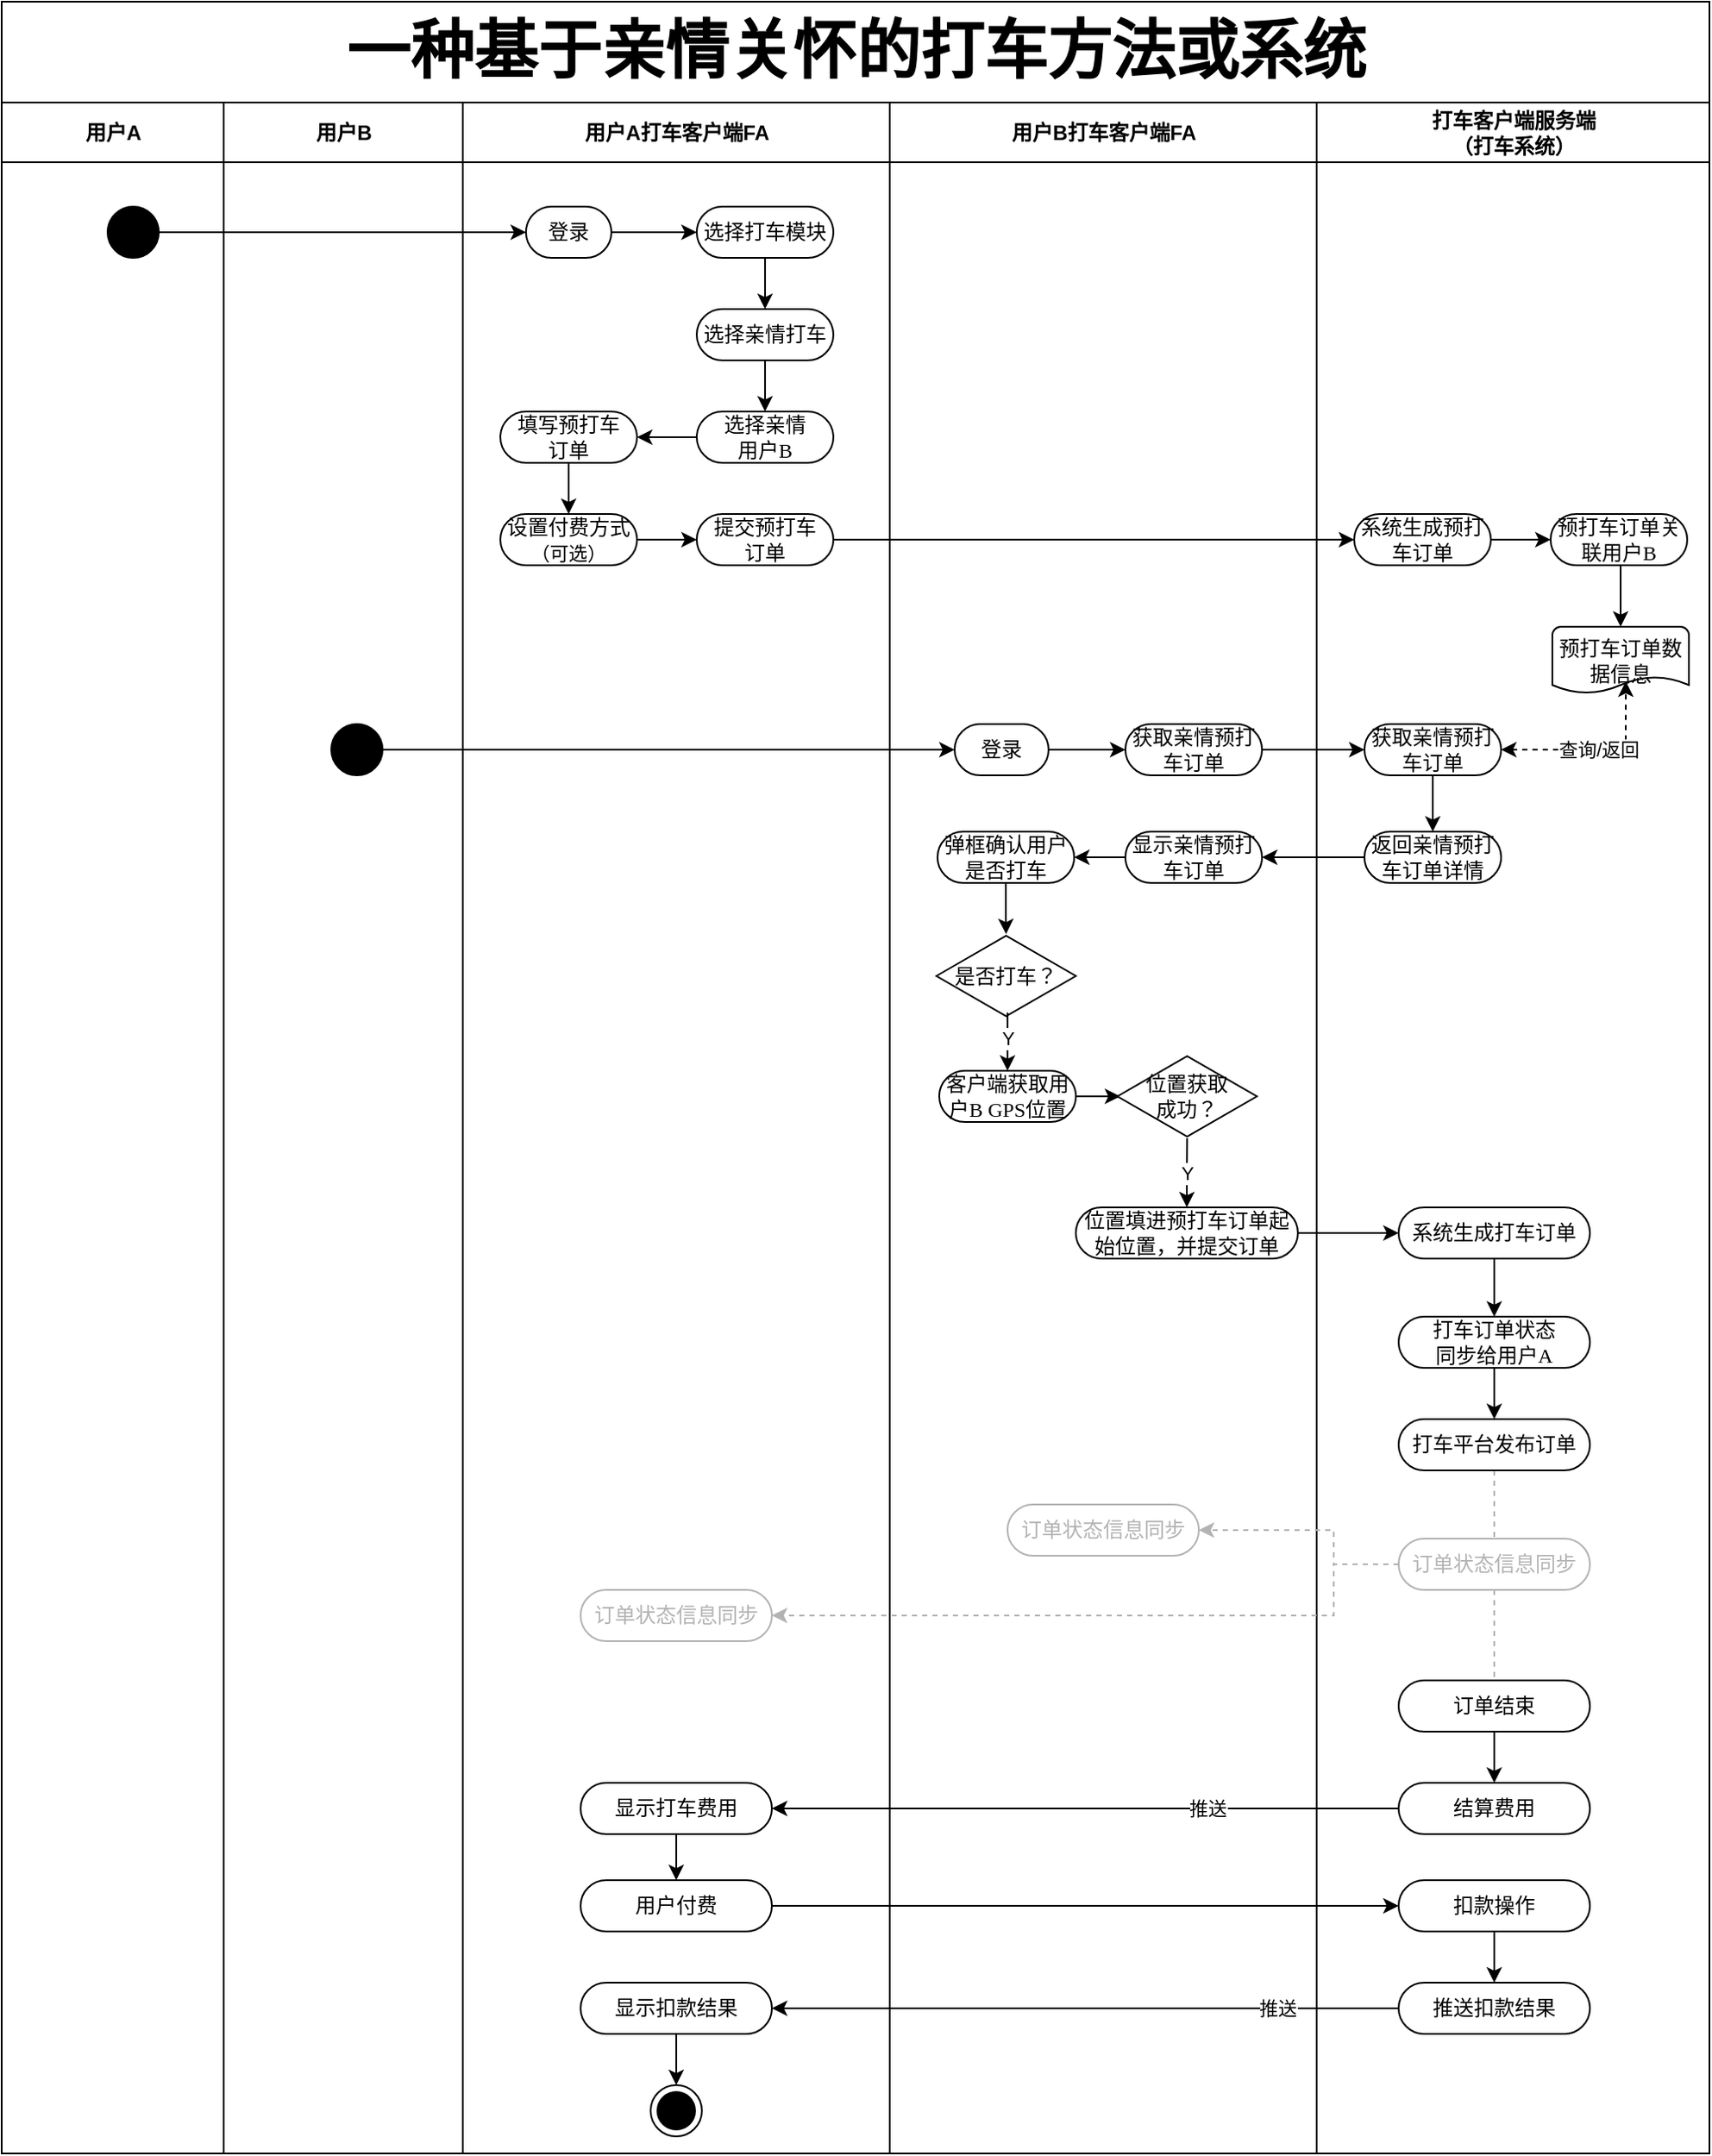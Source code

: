 <mxfile version="13.0.8" type="github">
  <diagram name="Page-1" id="0783ab3e-0a74-02c8-0abd-f7b4e66b4bec">
    <mxGraphModel dx="1422" dy="1845" grid="1" gridSize="10" guides="1" tooltips="1" connect="1" arrows="1" fold="1" page="1" pageScale="1" pageWidth="850" pageHeight="1100" background="#ffffff" math="0" shadow="0">
      <root>
        <mxCell id="0" />
        <mxCell id="1" parent="0" />
        <mxCell id="1c1d494c118603dd-1" value="&lt;p style=&quot;margin-top: 0pt ; margin-bottom: 0pt ; direction: ltr ; unicode-bidi: embed ; vertical-align: baseline&quot;&gt;&lt;span style=&quot;font-size: 28pt&quot;&gt;一种基于&lt;/span&gt;&lt;span style=&quot;font-size: 28pt&quot;&gt;亲情关怀的打车方法或系统&lt;/span&gt;&lt;/p&gt;" style="swimlane;html=1;childLayout=stackLayout;startSize=59;rounded=0;shadow=0;comic=0;labelBackgroundColor=none;strokeWidth=1;fontFamily=Verdana;fontSize=12;align=center;strokeColor=#000000;" parent="1" vertex="1">
          <mxGeometry x="130" y="-60" width="1000" height="1260" as="geometry" />
        </mxCell>
        <mxCell id="1c1d494c118603dd-2" value="用户A" style="swimlane;html=1;startSize=35;strokeColor=#000000;" parent="1c1d494c118603dd-1" vertex="1">
          <mxGeometry y="59" width="130" height="1201" as="geometry" />
        </mxCell>
        <mxCell id="e-g7_cAdsuxnDCvxI7_F-93" value="" style="ellipse;whiteSpace=wrap;html=1;rounded=0;shadow=0;comic=0;labelBackgroundColor=none;strokeWidth=1;fillColor=#000000;fontFamily=Verdana;fontSize=12;align=center;" parent="1c1d494c118603dd-2" vertex="1">
          <mxGeometry x="62" y="61" width="30" height="30" as="geometry" />
        </mxCell>
        <mxCell id="e-g7_cAdsuxnDCvxI7_F-83" value="用户B" style="swimlane;html=1;startSize=35;" parent="1c1d494c118603dd-1" vertex="1">
          <mxGeometry x="130" y="59" width="140" height="1201" as="geometry" />
        </mxCell>
        <mxCell id="e-g7_cAdsuxnDCvxI7_F-152" value="" style="ellipse;whiteSpace=wrap;html=1;rounded=0;shadow=0;comic=0;labelBackgroundColor=none;strokeWidth=1;fillColor=#000000;fontFamily=Verdana;fontSize=12;align=center;" parent="e-g7_cAdsuxnDCvxI7_F-83" vertex="1">
          <mxGeometry x="63" y="364" width="30" height="30" as="geometry" />
        </mxCell>
        <mxCell id="1c1d494c118603dd-4" value="用户A打车客户端FA" style="swimlane;html=1;startSize=35;strokeColor=#000000;" parent="1c1d494c118603dd-1" vertex="1">
          <mxGeometry x="270" y="59" width="250" height="1201" as="geometry" />
        </mxCell>
        <mxCell id="e-g7_cAdsuxnDCvxI7_F-108" style="edgeStyle=orthogonalEdgeStyle;rounded=0;orthogonalLoop=1;jettySize=auto;html=1;exitX=1;exitY=0.5;exitDx=0;exitDy=0;entryX=0;entryY=0.5;entryDx=0;entryDy=0;" parent="1c1d494c118603dd-4" source="e-g7_cAdsuxnDCvxI7_F-94" target="e-g7_cAdsuxnDCvxI7_F-105" edge="1">
          <mxGeometry relative="1" as="geometry" />
        </mxCell>
        <mxCell id="e-g7_cAdsuxnDCvxI7_F-94" value="登录" style="rounded=1;whiteSpace=wrap;html=1;shadow=0;comic=0;labelBackgroundColor=none;strokeWidth=1;fontFamily=Verdana;fontSize=12;align=center;arcSize=50;" parent="1c1d494c118603dd-4" vertex="1">
          <mxGeometry x="37" y="61" width="50" height="30" as="geometry" />
        </mxCell>
        <mxCell id="e-g7_cAdsuxnDCvxI7_F-115" style="edgeStyle=orthogonalEdgeStyle;rounded=0;orthogonalLoop=1;jettySize=auto;html=1;exitX=0.5;exitY=1;exitDx=0;exitDy=0;entryX=0.5;entryY=0;entryDx=0;entryDy=0;" parent="1c1d494c118603dd-4" source="e-g7_cAdsuxnDCvxI7_F-111" target="e-g7_cAdsuxnDCvxI7_F-114" edge="1">
          <mxGeometry relative="1" as="geometry" />
        </mxCell>
        <mxCell id="e-g7_cAdsuxnDCvxI7_F-111" value="填写预打车&lt;br&gt;订单" style="rounded=1;whiteSpace=wrap;html=1;shadow=0;comic=0;labelBackgroundColor=none;strokeWidth=1;fontFamily=Verdana;fontSize=12;align=center;arcSize=50;" parent="1c1d494c118603dd-4" vertex="1">
          <mxGeometry x="22" y="181" width="80" height="30" as="geometry" />
        </mxCell>
        <mxCell id="e-g7_cAdsuxnDCvxI7_F-113" style="edgeStyle=orthogonalEdgeStyle;rounded=0;orthogonalLoop=1;jettySize=auto;html=1;exitX=0.5;exitY=1;exitDx=0;exitDy=0;entryX=0.5;entryY=0;entryDx=0;entryDy=0;" parent="1c1d494c118603dd-4" source="e-g7_cAdsuxnDCvxI7_F-106" target="e-g7_cAdsuxnDCvxI7_F-110" edge="1">
          <mxGeometry relative="1" as="geometry" />
        </mxCell>
        <mxCell id="e-g7_cAdsuxnDCvxI7_F-117" style="edgeStyle=orthogonalEdgeStyle;rounded=0;orthogonalLoop=1;jettySize=auto;html=1;exitX=1;exitY=0.5;exitDx=0;exitDy=0;entryX=0;entryY=0.5;entryDx=0;entryDy=0;" parent="1c1d494c118603dd-4" source="e-g7_cAdsuxnDCvxI7_F-114" target="e-g7_cAdsuxnDCvxI7_F-116" edge="1">
          <mxGeometry relative="1" as="geometry" />
        </mxCell>
        <mxCell id="e-g7_cAdsuxnDCvxI7_F-114" value="设置付费方式&lt;br&gt;&lt;font style=&quot;font-size: 11px&quot;&gt;（可选）&lt;/font&gt;" style="rounded=1;whiteSpace=wrap;html=1;shadow=0;comic=0;labelBackgroundColor=none;strokeWidth=1;fontFamily=Verdana;fontSize=12;align=center;arcSize=50;" parent="1c1d494c118603dd-4" vertex="1">
          <mxGeometry x="22" y="241" width="80" height="30" as="geometry" />
        </mxCell>
        <mxCell id="Bgr_48gp0_9wdKEWGUdH-18" style="edgeStyle=orthogonalEdgeStyle;rounded=0;orthogonalLoop=1;jettySize=auto;html=1;exitX=0.5;exitY=1;exitDx=0;exitDy=0;entryX=0.5;entryY=0;entryDx=0;entryDy=0;endArrow=classic;endFill=1;strokeColor=#000000;fontColor=#B3B3B3;" edge="1" parent="1c1d494c118603dd-4" source="Bgr_48gp0_9wdKEWGUdH-4" target="Bgr_48gp0_9wdKEWGUdH-17">
          <mxGeometry relative="1" as="geometry" />
        </mxCell>
        <mxCell id="Bgr_48gp0_9wdKEWGUdH-4" value="显示打车费用" style="rounded=1;whiteSpace=wrap;html=1;shadow=0;comic=0;labelBackgroundColor=none;strokeWidth=1;fontFamily=Verdana;fontSize=12;align=center;arcSize=50;" vertex="1" parent="1c1d494c118603dd-4">
          <mxGeometry x="69" y="984" width="112" height="30" as="geometry" />
        </mxCell>
        <mxCell id="Bgr_48gp0_9wdKEWGUdH-8" value="订单状态信息同步" style="rounded=1;whiteSpace=wrap;html=1;shadow=0;comic=0;labelBackgroundColor=none;strokeWidth=1;fontFamily=Verdana;fontSize=12;align=center;arcSize=50;strokeColor=#B3B3B3;fontColor=#B3B3B3;" vertex="1" parent="1c1d494c118603dd-4">
          <mxGeometry x="69" y="871" width="112" height="30" as="geometry" />
        </mxCell>
        <mxCell id="Bgr_48gp0_9wdKEWGUdH-17" value="用户付费" style="rounded=1;whiteSpace=wrap;html=1;shadow=0;comic=0;labelBackgroundColor=none;strokeWidth=1;fontFamily=Verdana;fontSize=12;align=center;arcSize=50;" vertex="1" parent="1c1d494c118603dd-4">
          <mxGeometry x="69" y="1041" width="112" height="30" as="geometry" />
        </mxCell>
        <mxCell id="Bgr_48gp0_9wdKEWGUdH-21" style="edgeStyle=orthogonalEdgeStyle;rounded=0;orthogonalLoop=1;jettySize=auto;html=1;exitX=0.5;exitY=1;exitDx=0;exitDy=0;endArrow=classic;endFill=1;strokeColor=#000000;fontColor=#B3B3B3;" edge="1" parent="1c1d494c118603dd-4" source="Bgr_48gp0_9wdKEWGUdH-20" target="e-g7_cAdsuxnDCvxI7_F-230">
          <mxGeometry relative="1" as="geometry" />
        </mxCell>
        <mxCell id="Bgr_48gp0_9wdKEWGUdH-20" value="显示扣款结果" style="rounded=1;whiteSpace=wrap;html=1;shadow=0;comic=0;labelBackgroundColor=none;strokeWidth=1;fontFamily=Verdana;fontSize=12;align=center;arcSize=50;" vertex="1" parent="1c1d494c118603dd-4">
          <mxGeometry x="69" y="1101" width="112" height="30" as="geometry" />
        </mxCell>
        <mxCell id="e-g7_cAdsuxnDCvxI7_F-230" value="" style="ellipse;html=1;shape=endState;fillColor=#000000;strokeColor=#000000;fontColor=#000000;" parent="1c1d494c118603dd-4" vertex="1">
          <mxGeometry x="110" y="1161" width="30" height="30" as="geometry" />
        </mxCell>
        <mxCell id="e-g7_cAdsuxnDCvxI7_F-106" value="选择亲情打车" style="rounded=1;whiteSpace=wrap;html=1;shadow=0;comic=0;labelBackgroundColor=none;strokeWidth=1;fontFamily=Verdana;fontSize=12;align=center;arcSize=50;" parent="1c1d494c118603dd-4" vertex="1">
          <mxGeometry x="137" y="121" width="80" height="30" as="geometry" />
        </mxCell>
        <mxCell id="e-g7_cAdsuxnDCvxI7_F-109" style="edgeStyle=orthogonalEdgeStyle;rounded=0;orthogonalLoop=1;jettySize=auto;html=1;exitX=0.5;exitY=1;exitDx=0;exitDy=0;entryX=0.5;entryY=0;entryDx=0;entryDy=0;" parent="1c1d494c118603dd-4" source="e-g7_cAdsuxnDCvxI7_F-105" target="e-g7_cAdsuxnDCvxI7_F-106" edge="1">
          <mxGeometry relative="1" as="geometry" />
        </mxCell>
        <mxCell id="e-g7_cAdsuxnDCvxI7_F-105" value="选择打车模块" style="rounded=1;whiteSpace=wrap;html=1;shadow=0;comic=0;labelBackgroundColor=none;strokeWidth=1;fontFamily=Verdana;fontSize=12;align=center;arcSize=50;" parent="1c1d494c118603dd-4" vertex="1">
          <mxGeometry x="137" y="61" width="80" height="30" as="geometry" />
        </mxCell>
        <mxCell id="e-g7_cAdsuxnDCvxI7_F-112" style="edgeStyle=orthogonalEdgeStyle;rounded=0;orthogonalLoop=1;jettySize=auto;html=1;exitX=0;exitY=0.5;exitDx=0;exitDy=0;entryX=1;entryY=0.5;entryDx=0;entryDy=0;" parent="1c1d494c118603dd-4" source="e-g7_cAdsuxnDCvxI7_F-110" target="e-g7_cAdsuxnDCvxI7_F-111" edge="1">
          <mxGeometry relative="1" as="geometry" />
        </mxCell>
        <mxCell id="e-g7_cAdsuxnDCvxI7_F-110" value="选择亲情&lt;br&gt;用户B" style="rounded=1;whiteSpace=wrap;html=1;shadow=0;comic=0;labelBackgroundColor=none;strokeWidth=1;fontFamily=Verdana;fontSize=12;align=center;arcSize=50;" parent="1c1d494c118603dd-4" vertex="1">
          <mxGeometry x="137" y="181" width="80" height="30" as="geometry" />
        </mxCell>
        <mxCell id="e-g7_cAdsuxnDCvxI7_F-116" value="提交预打车&lt;br&gt;订单" style="rounded=1;whiteSpace=wrap;html=1;shadow=0;comic=0;labelBackgroundColor=none;strokeWidth=1;fontFamily=Verdana;fontSize=12;align=center;arcSize=50;" parent="1c1d494c118603dd-4" vertex="1">
          <mxGeometry x="137" y="241" width="80" height="30" as="geometry" />
        </mxCell>
        <mxCell id="e-g7_cAdsuxnDCvxI7_F-95" style="edgeStyle=orthogonalEdgeStyle;rounded=0;orthogonalLoop=1;jettySize=auto;html=1;exitX=1;exitY=0.5;exitDx=0;exitDy=0;entryX=0;entryY=0.5;entryDx=0;entryDy=0;" parent="1c1d494c118603dd-1" source="e-g7_cAdsuxnDCvxI7_F-93" target="e-g7_cAdsuxnDCvxI7_F-94" edge="1">
          <mxGeometry relative="1" as="geometry" />
        </mxCell>
        <mxCell id="e-g7_cAdsuxnDCvxI7_F-119" style="edgeStyle=orthogonalEdgeStyle;rounded=0;orthogonalLoop=1;jettySize=auto;html=1;exitX=1;exitY=0.5;exitDx=0;exitDy=0;entryX=0;entryY=0.5;entryDx=0;entryDy=0;" parent="1c1d494c118603dd-1" source="e-g7_cAdsuxnDCvxI7_F-116" target="e-g7_cAdsuxnDCvxI7_F-118" edge="1">
          <mxGeometry relative="1" as="geometry" />
        </mxCell>
        <mxCell id="e-g7_cAdsuxnDCvxI7_F-64" value="用户B打车客户端FA" style="swimlane;html=1;startSize=35;" parent="1c1d494c118603dd-1" vertex="1">
          <mxGeometry x="520" y="59" width="250" height="1201" as="geometry" />
        </mxCell>
        <mxCell id="e-g7_cAdsuxnDCvxI7_F-179" style="edgeStyle=orthogonalEdgeStyle;rounded=0;orthogonalLoop=1;jettySize=auto;html=1;exitX=1;exitY=0.5;exitDx=0;exitDy=0;strokeColor=#000000;fontColor=#000000;" parent="e-g7_cAdsuxnDCvxI7_F-64" source="e-g7_cAdsuxnDCvxI7_F-153" target="e-g7_cAdsuxnDCvxI7_F-178" edge="1">
          <mxGeometry relative="1" as="geometry" />
        </mxCell>
        <mxCell id="e-g7_cAdsuxnDCvxI7_F-153" value="登录" style="rounded=1;whiteSpace=wrap;html=1;shadow=0;comic=0;labelBackgroundColor=none;strokeWidth=1;fontFamily=Verdana;fontSize=12;align=center;arcSize=50;" parent="e-g7_cAdsuxnDCvxI7_F-64" vertex="1">
          <mxGeometry x="38" y="364" width="55" height="30" as="geometry" />
        </mxCell>
        <mxCell id="e-g7_cAdsuxnDCvxI7_F-204" style="edgeStyle=orthogonalEdgeStyle;rounded=0;orthogonalLoop=1;jettySize=auto;html=1;exitX=0.5;exitY=1;exitDx=0;exitDy=0;startArrow=none;startFill=0;strokeColor=#000000;fontColor=#000000;" parent="e-g7_cAdsuxnDCvxI7_F-64" source="e-g7_cAdsuxnDCvxI7_F-202" target="e-g7_cAdsuxnDCvxI7_F-203" edge="1">
          <mxGeometry relative="1" as="geometry" />
        </mxCell>
        <mxCell id="e-g7_cAdsuxnDCvxI7_F-202" value="弹框确认用户是否打车" style="rounded=1;whiteSpace=wrap;html=1;shadow=0;comic=0;labelBackgroundColor=none;strokeWidth=1;fontFamily=Verdana;fontSize=12;align=center;arcSize=50;" parent="e-g7_cAdsuxnDCvxI7_F-64" vertex="1">
          <mxGeometry x="28" y="427" width="80" height="30" as="geometry" />
        </mxCell>
        <mxCell id="e-g7_cAdsuxnDCvxI7_F-203" value="是否打车？" style="html=1;whiteSpace=wrap;aspect=fixed;shape=isoRectangle;strokeColor=#000000;strokeWidth=1;fontColor=#000000;" parent="e-g7_cAdsuxnDCvxI7_F-64" vertex="1">
          <mxGeometry x="27.33" y="487" width="81.67" height="49" as="geometry" />
        </mxCell>
        <mxCell id="e-g7_cAdsuxnDCvxI7_F-209" style="edgeStyle=orthogonalEdgeStyle;rounded=0;orthogonalLoop=1;jettySize=auto;html=1;exitX=0.5;exitY=0;exitDx=0;exitDy=0;entryX=0.51;entryY=0.939;entryDx=0;entryDy=0;entryPerimeter=0;startArrow=classic;startFill=1;strokeColor=#000000;fontColor=#000000;endArrow=none;endFill=0;" parent="e-g7_cAdsuxnDCvxI7_F-64" source="e-g7_cAdsuxnDCvxI7_F-208" target="e-g7_cAdsuxnDCvxI7_F-203" edge="1">
          <mxGeometry relative="1" as="geometry" />
        </mxCell>
        <mxCell id="e-g7_cAdsuxnDCvxI7_F-211" value="Y" style="edgeLabel;html=1;align=center;verticalAlign=middle;resizable=0;points=[];fontColor=#000000;" parent="e-g7_cAdsuxnDCvxI7_F-209" vertex="1" connectable="0">
          <mxGeometry x="0.118" relative="1" as="geometry">
            <mxPoint as="offset" />
          </mxGeometry>
        </mxCell>
        <mxCell id="e-g7_cAdsuxnDCvxI7_F-214" style="edgeStyle=orthogonalEdgeStyle;rounded=0;orthogonalLoop=1;jettySize=auto;html=1;exitX=1;exitY=0.5;exitDx=0;exitDy=0;entryX=0.02;entryY=0.5;entryDx=0;entryDy=0;startArrow=none;startFill=0;endArrow=classic;endFill=1;strokeColor=#000000;fontColor=#000000;entryPerimeter=0;" parent="e-g7_cAdsuxnDCvxI7_F-64" source="e-g7_cAdsuxnDCvxI7_F-208" target="e-g7_cAdsuxnDCvxI7_F-217" edge="1">
          <mxGeometry relative="1" as="geometry">
            <mxPoint x="138" y="582" as="targetPoint" />
          </mxGeometry>
        </mxCell>
        <mxCell id="e-g7_cAdsuxnDCvxI7_F-208" value="客户端获取用户B GPS位置" style="rounded=1;whiteSpace=wrap;html=1;shadow=0;comic=0;labelBackgroundColor=none;strokeWidth=1;fontFamily=Verdana;fontSize=12;align=center;arcSize=50;" parent="e-g7_cAdsuxnDCvxI7_F-64" vertex="1">
          <mxGeometry x="29" y="567" width="80" height="30" as="geometry" />
        </mxCell>
        <mxCell id="Bgr_48gp0_9wdKEWGUdH-9" value="订单状态信息同步" style="rounded=1;whiteSpace=wrap;html=1;shadow=0;comic=0;labelBackgroundColor=none;strokeWidth=1;fontFamily=Verdana;fontSize=12;align=center;arcSize=50;strokeColor=#B3B3B3;fontColor=#B3B3B3;" vertex="1" parent="e-g7_cAdsuxnDCvxI7_F-64">
          <mxGeometry x="69" y="821" width="112" height="30" as="geometry" />
        </mxCell>
        <mxCell id="e-g7_cAdsuxnDCvxI7_F-178" value="获取亲情预打车订单" style="rounded=1;whiteSpace=wrap;html=1;shadow=0;comic=0;labelBackgroundColor=none;strokeWidth=1;fontFamily=Verdana;fontSize=12;align=center;arcSize=50;" parent="e-g7_cAdsuxnDCvxI7_F-64" vertex="1">
          <mxGeometry x="138" y="364" width="80" height="30" as="geometry" />
        </mxCell>
        <mxCell id="e-g7_cAdsuxnDCvxI7_F-206" style="edgeStyle=orthogonalEdgeStyle;rounded=0;orthogonalLoop=1;jettySize=auto;html=1;exitX=0;exitY=0.5;exitDx=0;exitDy=0;entryX=1;entryY=0.5;entryDx=0;entryDy=0;startArrow=none;startFill=0;strokeColor=#000000;fontColor=#000000;" parent="e-g7_cAdsuxnDCvxI7_F-64" source="e-g7_cAdsuxnDCvxI7_F-200" target="e-g7_cAdsuxnDCvxI7_F-202" edge="1">
          <mxGeometry relative="1" as="geometry" />
        </mxCell>
        <mxCell id="e-g7_cAdsuxnDCvxI7_F-200" value="显示亲情预打车订单" style="rounded=1;whiteSpace=wrap;html=1;shadow=0;comic=0;labelBackgroundColor=none;strokeWidth=1;fontFamily=Verdana;fontSize=12;align=center;arcSize=50;" parent="e-g7_cAdsuxnDCvxI7_F-64" vertex="1">
          <mxGeometry x="138" y="427" width="80" height="30" as="geometry" />
        </mxCell>
        <mxCell id="e-g7_cAdsuxnDCvxI7_F-217" value="位置获取&lt;br&gt;成功？" style="html=1;whiteSpace=wrap;aspect=fixed;shape=isoRectangle;strokeColor=#000000;strokeWidth=1;fontColor=#000000;" parent="e-g7_cAdsuxnDCvxI7_F-64" vertex="1">
          <mxGeometry x="133.33" y="557.5" width="81.67" height="49" as="geometry" />
        </mxCell>
        <mxCell id="e-g7_cAdsuxnDCvxI7_F-219" value="Y" style="edgeStyle=orthogonalEdgeStyle;rounded=0;orthogonalLoop=1;jettySize=auto;html=1;exitX=0.5;exitY=0;exitDx=0;exitDy=0;startArrow=classic;startFill=1;endArrow=none;endFill=0;strokeColor=#000000;fontColor=#000000;" parent="e-g7_cAdsuxnDCvxI7_F-64" source="e-g7_cAdsuxnDCvxI7_F-218" target="e-g7_cAdsuxnDCvxI7_F-217" edge="1">
          <mxGeometry relative="1" as="geometry" />
        </mxCell>
        <mxCell id="e-g7_cAdsuxnDCvxI7_F-218" value="位置填进预打车订单起始位置，并提交订单" style="rounded=1;whiteSpace=wrap;html=1;shadow=0;comic=0;labelBackgroundColor=none;strokeWidth=1;fontFamily=Verdana;fontSize=12;align=center;arcSize=50;" parent="e-g7_cAdsuxnDCvxI7_F-64" vertex="1">
          <mxGeometry x="109" y="647" width="130" height="30" as="geometry" />
        </mxCell>
        <mxCell id="e-g7_cAdsuxnDCvxI7_F-156" style="edgeStyle=orthogonalEdgeStyle;rounded=0;orthogonalLoop=1;jettySize=auto;html=1;exitX=1;exitY=0.5;exitDx=0;exitDy=0;strokeColor=#000000;fontColor=#000000;" parent="1c1d494c118603dd-1" source="e-g7_cAdsuxnDCvxI7_F-152" target="e-g7_cAdsuxnDCvxI7_F-153" edge="1">
          <mxGeometry relative="1" as="geometry" />
        </mxCell>
        <mxCell id="e-g7_cAdsuxnDCvxI7_F-185" style="edgeStyle=orthogonalEdgeStyle;rounded=0;orthogonalLoop=1;jettySize=auto;html=1;exitX=1;exitY=0.5;exitDx=0;exitDy=0;strokeColor=#000000;fontColor=#000000;" parent="1c1d494c118603dd-1" source="e-g7_cAdsuxnDCvxI7_F-178" target="e-g7_cAdsuxnDCvxI7_F-184" edge="1">
          <mxGeometry relative="1" as="geometry" />
        </mxCell>
        <mxCell id="e-g7_cAdsuxnDCvxI7_F-201" style="edgeStyle=orthogonalEdgeStyle;rounded=0;orthogonalLoop=1;jettySize=auto;html=1;exitX=0;exitY=0.5;exitDx=0;exitDy=0;entryX=1;entryY=0.5;entryDx=0;entryDy=0;startArrow=none;startFill=0;strokeColor=#000000;fontColor=#000000;" parent="1c1d494c118603dd-1" source="e-g7_cAdsuxnDCvxI7_F-197" target="e-g7_cAdsuxnDCvxI7_F-200" edge="1">
          <mxGeometry relative="1" as="geometry" />
        </mxCell>
        <mxCell id="e-g7_cAdsuxnDCvxI7_F-223" style="edgeStyle=orthogonalEdgeStyle;rounded=0;orthogonalLoop=1;jettySize=auto;html=1;exitX=1;exitY=0.5;exitDx=0;exitDy=0;entryX=0;entryY=0.5;entryDx=0;entryDy=0;startArrow=none;startFill=0;endArrow=classic;endFill=1;strokeColor=#000000;fontColor=#000000;" parent="1c1d494c118603dd-1" source="e-g7_cAdsuxnDCvxI7_F-218" target="e-g7_cAdsuxnDCvxI7_F-221" edge="1">
          <mxGeometry relative="1" as="geometry" />
        </mxCell>
        <mxCell id="e-g7_cAdsuxnDCvxI7_F-75" value="打车客户端服务端&lt;br&gt;（打车系统）" style="swimlane;html=1;startSize=35;strokeColor=#000000;" parent="1c1d494c118603dd-1" vertex="1">
          <mxGeometry x="770" y="59" width="230" height="1201" as="geometry" />
        </mxCell>
        <mxCell id="e-g7_cAdsuxnDCvxI7_F-134" style="edgeStyle=orthogonalEdgeStyle;rounded=0;orthogonalLoop=1;jettySize=auto;html=1;exitX=1;exitY=0.5;exitDx=0;exitDy=0;entryX=0;entryY=0.5;entryDx=0;entryDy=0;" parent="e-g7_cAdsuxnDCvxI7_F-75" source="e-g7_cAdsuxnDCvxI7_F-118" target="e-g7_cAdsuxnDCvxI7_F-120" edge="1">
          <mxGeometry relative="1" as="geometry" />
        </mxCell>
        <mxCell id="e-g7_cAdsuxnDCvxI7_F-118" value="系统生成预打车订单" style="rounded=1;whiteSpace=wrap;html=1;shadow=0;comic=0;labelBackgroundColor=none;strokeWidth=1;fontFamily=Verdana;fontSize=12;align=center;arcSize=50;" parent="e-g7_cAdsuxnDCvxI7_F-75" vertex="1">
          <mxGeometry x="22" y="241" width="80" height="30" as="geometry" />
        </mxCell>
        <mxCell id="e-g7_cAdsuxnDCvxI7_F-186" value="查询/返回" style="edgeStyle=orthogonalEdgeStyle;rounded=0;orthogonalLoop=1;jettySize=auto;html=1;exitX=1;exitY=0.5;exitDx=0;exitDy=0;entryX=0.538;entryY=0.821;entryDx=0;entryDy=0;entryPerimeter=0;strokeColor=#000000;fontColor=#000000;dashed=1;startArrow=classic;startFill=1;" parent="e-g7_cAdsuxnDCvxI7_F-75" source="e-g7_cAdsuxnDCvxI7_F-184" target="e-g7_cAdsuxnDCvxI7_F-180" edge="1">
          <mxGeometry relative="1" as="geometry" />
        </mxCell>
        <mxCell id="e-g7_cAdsuxnDCvxI7_F-198" style="edgeStyle=orthogonalEdgeStyle;rounded=0;orthogonalLoop=1;jettySize=auto;html=1;exitX=0.5;exitY=1;exitDx=0;exitDy=0;entryX=0.5;entryY=0;entryDx=0;entryDy=0;strokeColor=#000000;fontColor=#000000;" parent="e-g7_cAdsuxnDCvxI7_F-75" source="e-g7_cAdsuxnDCvxI7_F-184" target="e-g7_cAdsuxnDCvxI7_F-197" edge="1">
          <mxGeometry relative="1" as="geometry" />
        </mxCell>
        <mxCell id="e-g7_cAdsuxnDCvxI7_F-232" style="edgeStyle=orthogonalEdgeStyle;rounded=0;orthogonalLoop=1;jettySize=auto;html=1;exitX=0.5;exitY=1;exitDx=0;exitDy=0;entryX=0.5;entryY=0;entryDx=0;entryDy=0;startArrow=none;startFill=0;endArrow=classic;endFill=1;strokeColor=#000000;fontColor=#000000;" parent="e-g7_cAdsuxnDCvxI7_F-75" source="e-g7_cAdsuxnDCvxI7_F-226" target="e-g7_cAdsuxnDCvxI7_F-229" edge="1">
          <mxGeometry relative="1" as="geometry" />
        </mxCell>
        <mxCell id="e-g7_cAdsuxnDCvxI7_F-226" value="打车订单状态&lt;br&gt;同步给用户A" style="rounded=1;whiteSpace=wrap;html=1;shadow=0;comic=0;labelBackgroundColor=none;strokeWidth=1;fontFamily=Verdana;fontSize=12;align=center;arcSize=50;" parent="e-g7_cAdsuxnDCvxI7_F-75" vertex="1">
          <mxGeometry x="48" y="711" width="112" height="30" as="geometry" />
        </mxCell>
        <mxCell id="Bgr_48gp0_9wdKEWGUdH-13" style="edgeStyle=orthogonalEdgeStyle;rounded=0;orthogonalLoop=1;jettySize=auto;html=1;exitX=0.5;exitY=1;exitDx=0;exitDy=0;entryX=0.5;entryY=0;entryDx=0;entryDy=0;endArrow=none;endFill=0;strokeColor=#B3B3B3;dashed=1;" edge="1" parent="e-g7_cAdsuxnDCvxI7_F-75" source="e-g7_cAdsuxnDCvxI7_F-229" target="Bgr_48gp0_9wdKEWGUdH-12">
          <mxGeometry relative="1" as="geometry" />
        </mxCell>
        <mxCell id="e-g7_cAdsuxnDCvxI7_F-229" value="打车平台发布订单" style="rounded=1;whiteSpace=wrap;html=1;shadow=0;comic=0;labelBackgroundColor=none;strokeWidth=1;fontFamily=Verdana;fontSize=12;align=center;arcSize=50;" parent="e-g7_cAdsuxnDCvxI7_F-75" vertex="1">
          <mxGeometry x="48" y="771" width="112" height="30" as="geometry" />
        </mxCell>
        <mxCell id="Bgr_48gp0_9wdKEWGUdH-6" style="edgeStyle=orthogonalEdgeStyle;rounded=0;orthogonalLoop=1;jettySize=auto;html=1;exitX=0.5;exitY=1;exitDx=0;exitDy=0;entryX=0.5;entryY=0;entryDx=0;entryDy=0;endArrow=classic;endFill=1;strokeColor=#000000;" edge="1" parent="e-g7_cAdsuxnDCvxI7_F-75" source="Bgr_48gp0_9wdKEWGUdH-1" target="Bgr_48gp0_9wdKEWGUdH-3">
          <mxGeometry relative="1" as="geometry" />
        </mxCell>
        <mxCell id="Bgr_48gp0_9wdKEWGUdH-1" value="订单结束" style="rounded=1;whiteSpace=wrap;html=1;shadow=0;comic=0;labelBackgroundColor=none;strokeWidth=1;fontFamily=Verdana;fontSize=12;align=center;arcSize=50;" vertex="1" parent="e-g7_cAdsuxnDCvxI7_F-75">
          <mxGeometry x="48" y="924" width="112" height="30" as="geometry" />
        </mxCell>
        <mxCell id="Bgr_48gp0_9wdKEWGUdH-3" value="结算费用" style="rounded=1;whiteSpace=wrap;html=1;shadow=0;comic=0;labelBackgroundColor=none;strokeWidth=1;fontFamily=Verdana;fontSize=12;align=center;arcSize=50;" vertex="1" parent="e-g7_cAdsuxnDCvxI7_F-75">
          <mxGeometry x="48" y="984" width="112" height="30" as="geometry" />
        </mxCell>
        <mxCell id="Bgr_48gp0_9wdKEWGUdH-14" style="edgeStyle=orthogonalEdgeStyle;rounded=0;orthogonalLoop=1;jettySize=auto;html=1;exitX=0.5;exitY=1;exitDx=0;exitDy=0;endArrow=none;endFill=0;strokeColor=#B3B3B3;dashed=1;" edge="1" parent="e-g7_cAdsuxnDCvxI7_F-75" source="Bgr_48gp0_9wdKEWGUdH-12" target="Bgr_48gp0_9wdKEWGUdH-1">
          <mxGeometry relative="1" as="geometry" />
        </mxCell>
        <mxCell id="Bgr_48gp0_9wdKEWGUdH-12" value="&lt;font color=&quot;#b3b3b3&quot;&gt;订单状态信息同步&lt;/font&gt;" style="rounded=1;whiteSpace=wrap;html=1;shadow=0;comic=0;labelBackgroundColor=none;strokeWidth=1;fontFamily=Verdana;fontSize=12;align=center;arcSize=50;strokeColor=#B3B3B3;" vertex="1" parent="e-g7_cAdsuxnDCvxI7_F-75">
          <mxGeometry x="48" y="841" width="112" height="30" as="geometry" />
        </mxCell>
        <mxCell id="Bgr_48gp0_9wdKEWGUdH-24" style="edgeStyle=orthogonalEdgeStyle;rounded=0;orthogonalLoop=1;jettySize=auto;html=1;exitX=0.5;exitY=1;exitDx=0;exitDy=0;entryX=0.5;entryY=0;entryDx=0;entryDy=0;endArrow=classic;endFill=1;strokeColor=#000000;fontColor=#B3B3B3;" edge="1" parent="e-g7_cAdsuxnDCvxI7_F-75" source="Bgr_48gp0_9wdKEWGUdH-19" target="Bgr_48gp0_9wdKEWGUdH-23">
          <mxGeometry relative="1" as="geometry" />
        </mxCell>
        <mxCell id="Bgr_48gp0_9wdKEWGUdH-19" value="扣款操作" style="rounded=1;whiteSpace=wrap;html=1;shadow=0;comic=0;labelBackgroundColor=none;strokeWidth=1;fontFamily=Verdana;fontSize=12;align=center;arcSize=50;" vertex="1" parent="e-g7_cAdsuxnDCvxI7_F-75">
          <mxGeometry x="48" y="1041" width="112" height="30" as="geometry" />
        </mxCell>
        <mxCell id="Bgr_48gp0_9wdKEWGUdH-23" value="推送扣款结果" style="rounded=1;whiteSpace=wrap;html=1;shadow=0;comic=0;labelBackgroundColor=none;strokeWidth=1;fontFamily=Verdana;fontSize=12;align=center;arcSize=50;" vertex="1" parent="e-g7_cAdsuxnDCvxI7_F-75">
          <mxGeometry x="48" y="1101" width="112" height="30" as="geometry" />
        </mxCell>
        <mxCell id="e-g7_cAdsuxnDCvxI7_F-180" value="预打车订单数据信息" style="strokeWidth=1;html=1;shape=mxgraph.flowchart.document2;whiteSpace=wrap;size=0.25;fontColor=#000000;" parent="e-g7_cAdsuxnDCvxI7_F-75" vertex="1">
          <mxGeometry x="138" y="307" width="80" height="39" as="geometry" />
        </mxCell>
        <mxCell id="e-g7_cAdsuxnDCvxI7_F-228" style="edgeStyle=orthogonalEdgeStyle;rounded=0;orthogonalLoop=1;jettySize=auto;html=1;exitX=0.5;exitY=1;exitDx=0;exitDy=0;entryX=0.5;entryY=0;entryDx=0;entryDy=0;startArrow=none;startFill=0;endArrow=classic;endFill=1;strokeColor=#000000;fontColor=#000000;" parent="e-g7_cAdsuxnDCvxI7_F-75" source="e-g7_cAdsuxnDCvxI7_F-221" target="e-g7_cAdsuxnDCvxI7_F-226" edge="1">
          <mxGeometry relative="1" as="geometry" />
        </mxCell>
        <mxCell id="e-g7_cAdsuxnDCvxI7_F-221" value="系统生成打车订单" style="rounded=1;whiteSpace=wrap;html=1;shadow=0;comic=0;labelBackgroundColor=none;strokeWidth=1;fontFamily=Verdana;fontSize=12;align=center;arcSize=50;" parent="e-g7_cAdsuxnDCvxI7_F-75" vertex="1">
          <mxGeometry x="48" y="647" width="112" height="30" as="geometry" />
        </mxCell>
        <mxCell id="e-g7_cAdsuxnDCvxI7_F-197" value="返回亲情预打车订单详情" style="rounded=1;whiteSpace=wrap;html=1;shadow=0;comic=0;labelBackgroundColor=none;strokeWidth=1;fontFamily=Verdana;fontSize=12;align=center;arcSize=50;" parent="e-g7_cAdsuxnDCvxI7_F-75" vertex="1">
          <mxGeometry x="28" y="427" width="80" height="30" as="geometry" />
        </mxCell>
        <mxCell id="e-g7_cAdsuxnDCvxI7_F-184" value="获取亲情预打车订单" style="rounded=1;whiteSpace=wrap;html=1;shadow=0;comic=0;labelBackgroundColor=none;strokeWidth=1;fontFamily=Verdana;fontSize=12;align=center;arcSize=50;" parent="e-g7_cAdsuxnDCvxI7_F-75" vertex="1">
          <mxGeometry x="28" y="364" width="80" height="30" as="geometry" />
        </mxCell>
        <mxCell id="e-g7_cAdsuxnDCvxI7_F-227" style="edgeStyle=orthogonalEdgeStyle;rounded=0;orthogonalLoop=1;jettySize=auto;html=1;exitX=0.5;exitY=1;exitDx=0;exitDy=0;entryX=0.5;entryY=0;entryDx=0;entryDy=0;entryPerimeter=0;startArrow=none;startFill=0;endArrow=classic;endFill=1;strokeColor=#000000;fontColor=#000000;" parent="e-g7_cAdsuxnDCvxI7_F-75" source="e-g7_cAdsuxnDCvxI7_F-120" target="e-g7_cAdsuxnDCvxI7_F-180" edge="1">
          <mxGeometry relative="1" as="geometry" />
        </mxCell>
        <mxCell id="e-g7_cAdsuxnDCvxI7_F-120" value="预打车订单关联用户B" style="rounded=1;whiteSpace=wrap;html=1;shadow=0;comic=0;labelBackgroundColor=none;strokeWidth=1;fontFamily=Verdana;fontSize=12;align=center;arcSize=50;" parent="e-g7_cAdsuxnDCvxI7_F-75" vertex="1">
          <mxGeometry x="137" y="241" width="80" height="30" as="geometry" />
        </mxCell>
        <mxCell id="Bgr_48gp0_9wdKEWGUdH-5" style="edgeStyle=orthogonalEdgeStyle;rounded=0;orthogonalLoop=1;jettySize=auto;html=1;exitX=0;exitY=0.5;exitDx=0;exitDy=0;entryX=1;entryY=0.5;entryDx=0;entryDy=0;endArrow=classic;endFill=1;strokeColor=#000000;" edge="1" parent="1c1d494c118603dd-1" source="Bgr_48gp0_9wdKEWGUdH-3" target="Bgr_48gp0_9wdKEWGUdH-4">
          <mxGeometry relative="1" as="geometry" />
        </mxCell>
        <mxCell id="Bgr_48gp0_9wdKEWGUdH-7" value="推送" style="edgeLabel;html=1;align=center;verticalAlign=middle;resizable=0;points=[];" vertex="1" connectable="0" parent="Bgr_48gp0_9wdKEWGUdH-5">
          <mxGeometry x="-0.39" relative="1" as="geometry">
            <mxPoint as="offset" />
          </mxGeometry>
        </mxCell>
        <mxCell id="Bgr_48gp0_9wdKEWGUdH-15" style="edgeStyle=orthogonalEdgeStyle;rounded=0;orthogonalLoop=1;jettySize=auto;html=1;exitX=0;exitY=0.5;exitDx=0;exitDy=0;entryX=1;entryY=0.5;entryDx=0;entryDy=0;dashed=1;endArrow=classic;endFill=1;strokeColor=#B3B3B3;fontColor=#B3B3B3;" edge="1" parent="1c1d494c118603dd-1" source="Bgr_48gp0_9wdKEWGUdH-12" target="Bgr_48gp0_9wdKEWGUdH-9">
          <mxGeometry relative="1" as="geometry">
            <Array as="points">
              <mxPoint x="780" y="915" />
              <mxPoint x="780" y="895" />
            </Array>
          </mxGeometry>
        </mxCell>
        <mxCell id="Bgr_48gp0_9wdKEWGUdH-16" style="edgeStyle=orthogonalEdgeStyle;rounded=0;orthogonalLoop=1;jettySize=auto;html=1;exitX=0;exitY=0.5;exitDx=0;exitDy=0;entryX=1;entryY=0.5;entryDx=0;entryDy=0;dashed=1;endArrow=classic;endFill=1;strokeColor=#B3B3B3;fontColor=#B3B3B3;" edge="1" parent="1c1d494c118603dd-1" source="Bgr_48gp0_9wdKEWGUdH-12" target="Bgr_48gp0_9wdKEWGUdH-8">
          <mxGeometry relative="1" as="geometry">
            <Array as="points">
              <mxPoint x="780" y="915" />
              <mxPoint x="780" y="945" />
            </Array>
          </mxGeometry>
        </mxCell>
        <mxCell id="Bgr_48gp0_9wdKEWGUdH-22" style="edgeStyle=orthogonalEdgeStyle;rounded=0;orthogonalLoop=1;jettySize=auto;html=1;exitX=1;exitY=0.5;exitDx=0;exitDy=0;endArrow=classic;endFill=1;strokeColor=#000000;fontColor=#B3B3B3;" edge="1" parent="1c1d494c118603dd-1" source="Bgr_48gp0_9wdKEWGUdH-17" target="Bgr_48gp0_9wdKEWGUdH-19">
          <mxGeometry relative="1" as="geometry" />
        </mxCell>
        <mxCell id="Bgr_48gp0_9wdKEWGUdH-25" value="" style="edgeStyle=orthogonalEdgeStyle;rounded=0;orthogonalLoop=1;jettySize=auto;html=1;exitX=0;exitY=0.5;exitDx=0;exitDy=0;entryX=1;entryY=0.5;entryDx=0;entryDy=0;endArrow=classic;endFill=1;strokeColor=#000000;fontColor=#B3B3B3;" edge="1" parent="1c1d494c118603dd-1" source="Bgr_48gp0_9wdKEWGUdH-23" target="Bgr_48gp0_9wdKEWGUdH-20">
          <mxGeometry x="-0.03" relative="1" as="geometry">
            <mxPoint as="offset" />
          </mxGeometry>
        </mxCell>
        <mxCell id="Bgr_48gp0_9wdKEWGUdH-27" value="&lt;font color=&quot;#000000&quot;&gt;推送&lt;/font&gt;" style="edgeLabel;html=1;align=center;verticalAlign=middle;resizable=0;points=[];fontColor=#B3B3B3;" vertex="1" connectable="0" parent="Bgr_48gp0_9wdKEWGUdH-25">
          <mxGeometry x="-0.613" relative="1" as="geometry">
            <mxPoint as="offset" />
          </mxGeometry>
        </mxCell>
      </root>
    </mxGraphModel>
  </diagram>
</mxfile>
